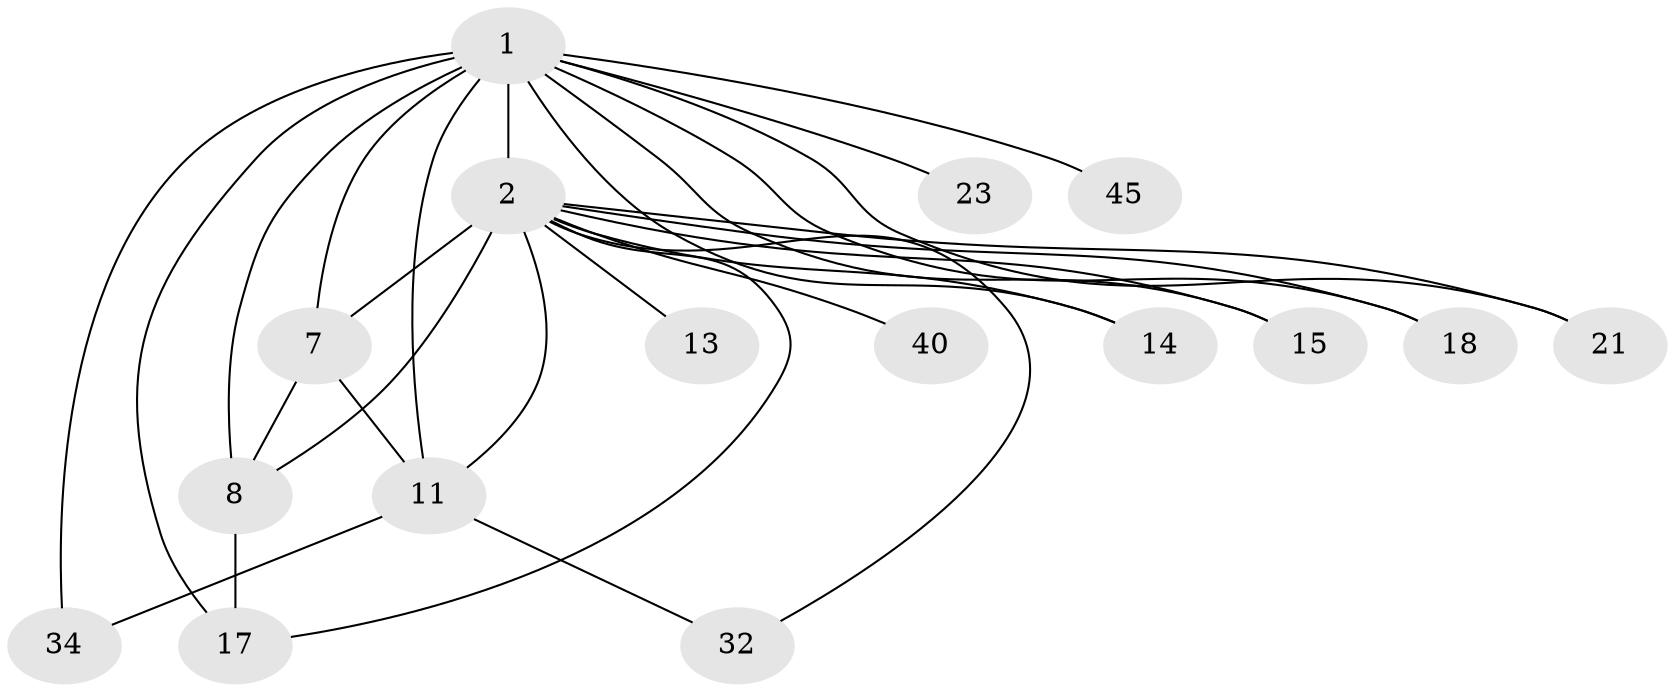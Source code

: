 // original degree distribution, {14: 0.037037037037037035, 11: 0.018518518518518517, 16: 0.037037037037037035, 20: 0.037037037037037035, 15: 0.037037037037037035, 13: 0.018518518518518517, 7: 0.037037037037037035, 2: 0.6111111111111112, 5: 0.018518518518518517, 4: 0.05555555555555555, 3: 0.09259259259259259}
// Generated by graph-tools (version 1.1) at 2025/17/03/04/25 18:17:35]
// undirected, 16 vertices, 28 edges
graph export_dot {
graph [start="1"]
  node [color=gray90,style=filled];
  1 [super="+5+3"];
  2 [super="+9+4+37"];
  7 [super="+26+20+33"];
  8 [super="+25"];
  11 [super="+24+31"];
  13;
  14 [super="+54+38"];
  15;
  17 [super="+19"];
  18;
  21;
  23;
  32;
  34;
  40;
  45;
  1 -- 2 [weight=24];
  1 -- 7 [weight=8];
  1 -- 8 [weight=7];
  1 -- 11 [weight=2];
  1 -- 14 [weight=4];
  1 -- 34;
  1 -- 45;
  1 -- 17;
  1 -- 21;
  1 -- 23 [weight=2];
  1 -- 18;
  1 -- 15;
  2 -- 7 [weight=6];
  2 -- 8 [weight=4];
  2 -- 17;
  2 -- 40 [weight=2];
  2 -- 13;
  2 -- 15;
  2 -- 18;
  2 -- 21;
  2 -- 32;
  2 -- 11 [weight=2];
  2 -- 14;
  7 -- 8;
  7 -- 11 [weight=2];
  8 -- 17;
  11 -- 34;
  11 -- 32;
}
